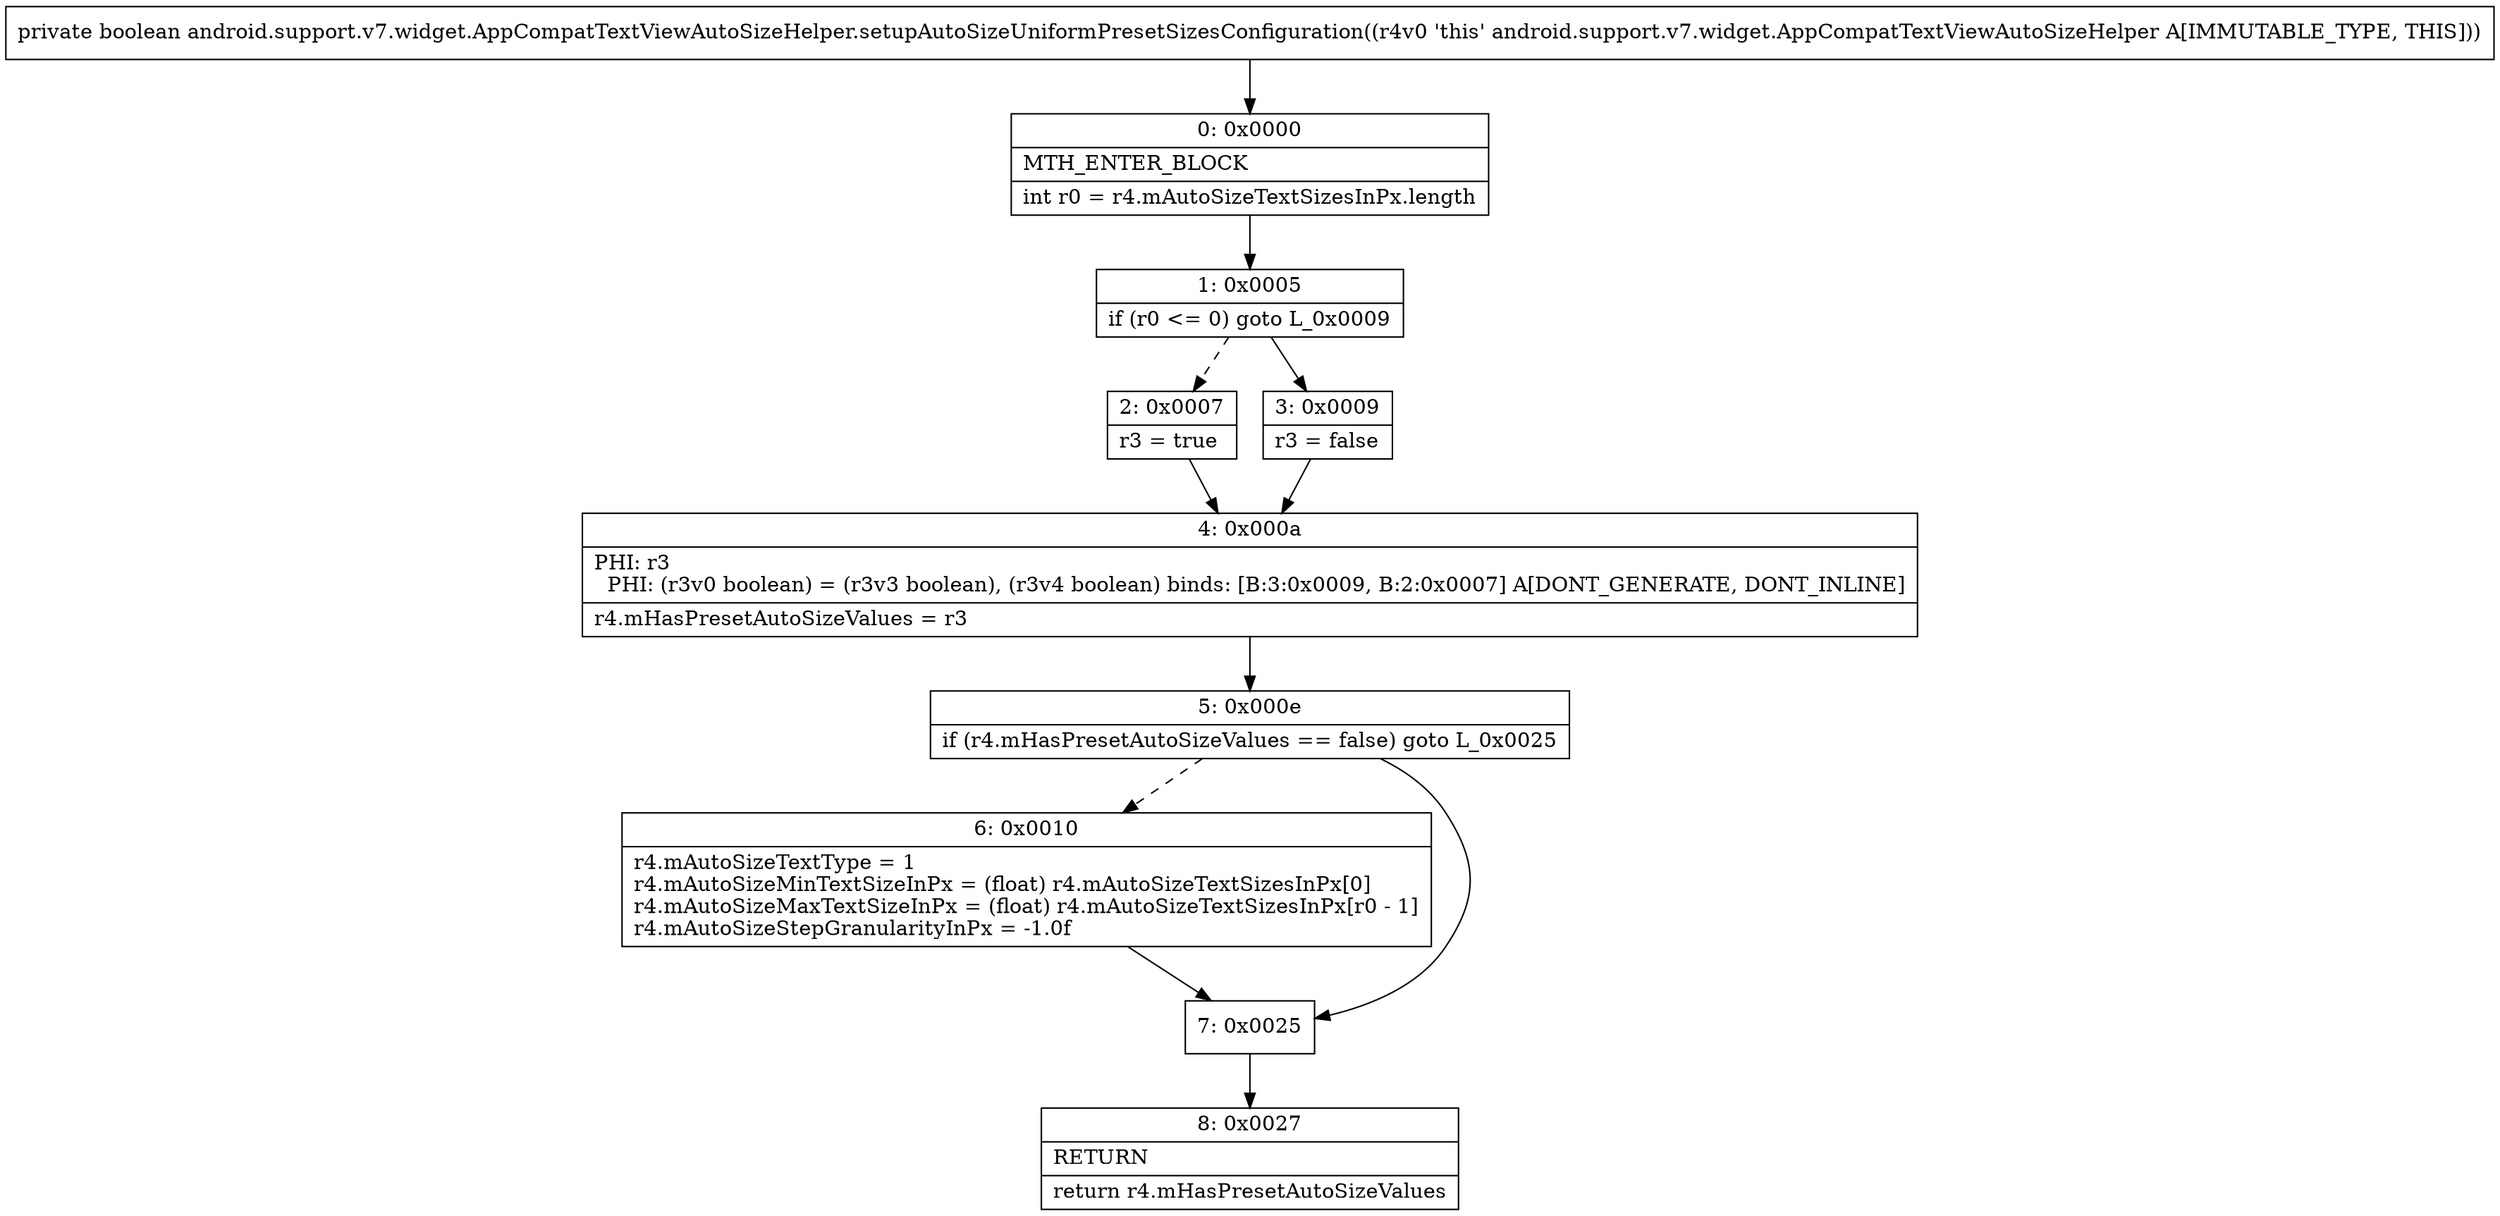 digraph "CFG forandroid.support.v7.widget.AppCompatTextViewAutoSizeHelper.setupAutoSizeUniformPresetSizesConfiguration()Z" {
Node_0 [shape=record,label="{0\:\ 0x0000|MTH_ENTER_BLOCK\l|int r0 = r4.mAutoSizeTextSizesInPx.length\l}"];
Node_1 [shape=record,label="{1\:\ 0x0005|if (r0 \<= 0) goto L_0x0009\l}"];
Node_2 [shape=record,label="{2\:\ 0x0007|r3 = true\l}"];
Node_3 [shape=record,label="{3\:\ 0x0009|r3 = false\l}"];
Node_4 [shape=record,label="{4\:\ 0x000a|PHI: r3 \l  PHI: (r3v0 boolean) = (r3v3 boolean), (r3v4 boolean) binds: [B:3:0x0009, B:2:0x0007] A[DONT_GENERATE, DONT_INLINE]\l|r4.mHasPresetAutoSizeValues = r3\l}"];
Node_5 [shape=record,label="{5\:\ 0x000e|if (r4.mHasPresetAutoSizeValues == false) goto L_0x0025\l}"];
Node_6 [shape=record,label="{6\:\ 0x0010|r4.mAutoSizeTextType = 1\lr4.mAutoSizeMinTextSizeInPx = (float) r4.mAutoSizeTextSizesInPx[0]\lr4.mAutoSizeMaxTextSizeInPx = (float) r4.mAutoSizeTextSizesInPx[r0 \- 1]\lr4.mAutoSizeStepGranularityInPx = \-1.0f\l}"];
Node_7 [shape=record,label="{7\:\ 0x0025}"];
Node_8 [shape=record,label="{8\:\ 0x0027|RETURN\l|return r4.mHasPresetAutoSizeValues\l}"];
MethodNode[shape=record,label="{private boolean android.support.v7.widget.AppCompatTextViewAutoSizeHelper.setupAutoSizeUniformPresetSizesConfiguration((r4v0 'this' android.support.v7.widget.AppCompatTextViewAutoSizeHelper A[IMMUTABLE_TYPE, THIS])) }"];
MethodNode -> Node_0;
Node_0 -> Node_1;
Node_1 -> Node_2[style=dashed];
Node_1 -> Node_3;
Node_2 -> Node_4;
Node_3 -> Node_4;
Node_4 -> Node_5;
Node_5 -> Node_6[style=dashed];
Node_5 -> Node_7;
Node_6 -> Node_7;
Node_7 -> Node_8;
}


